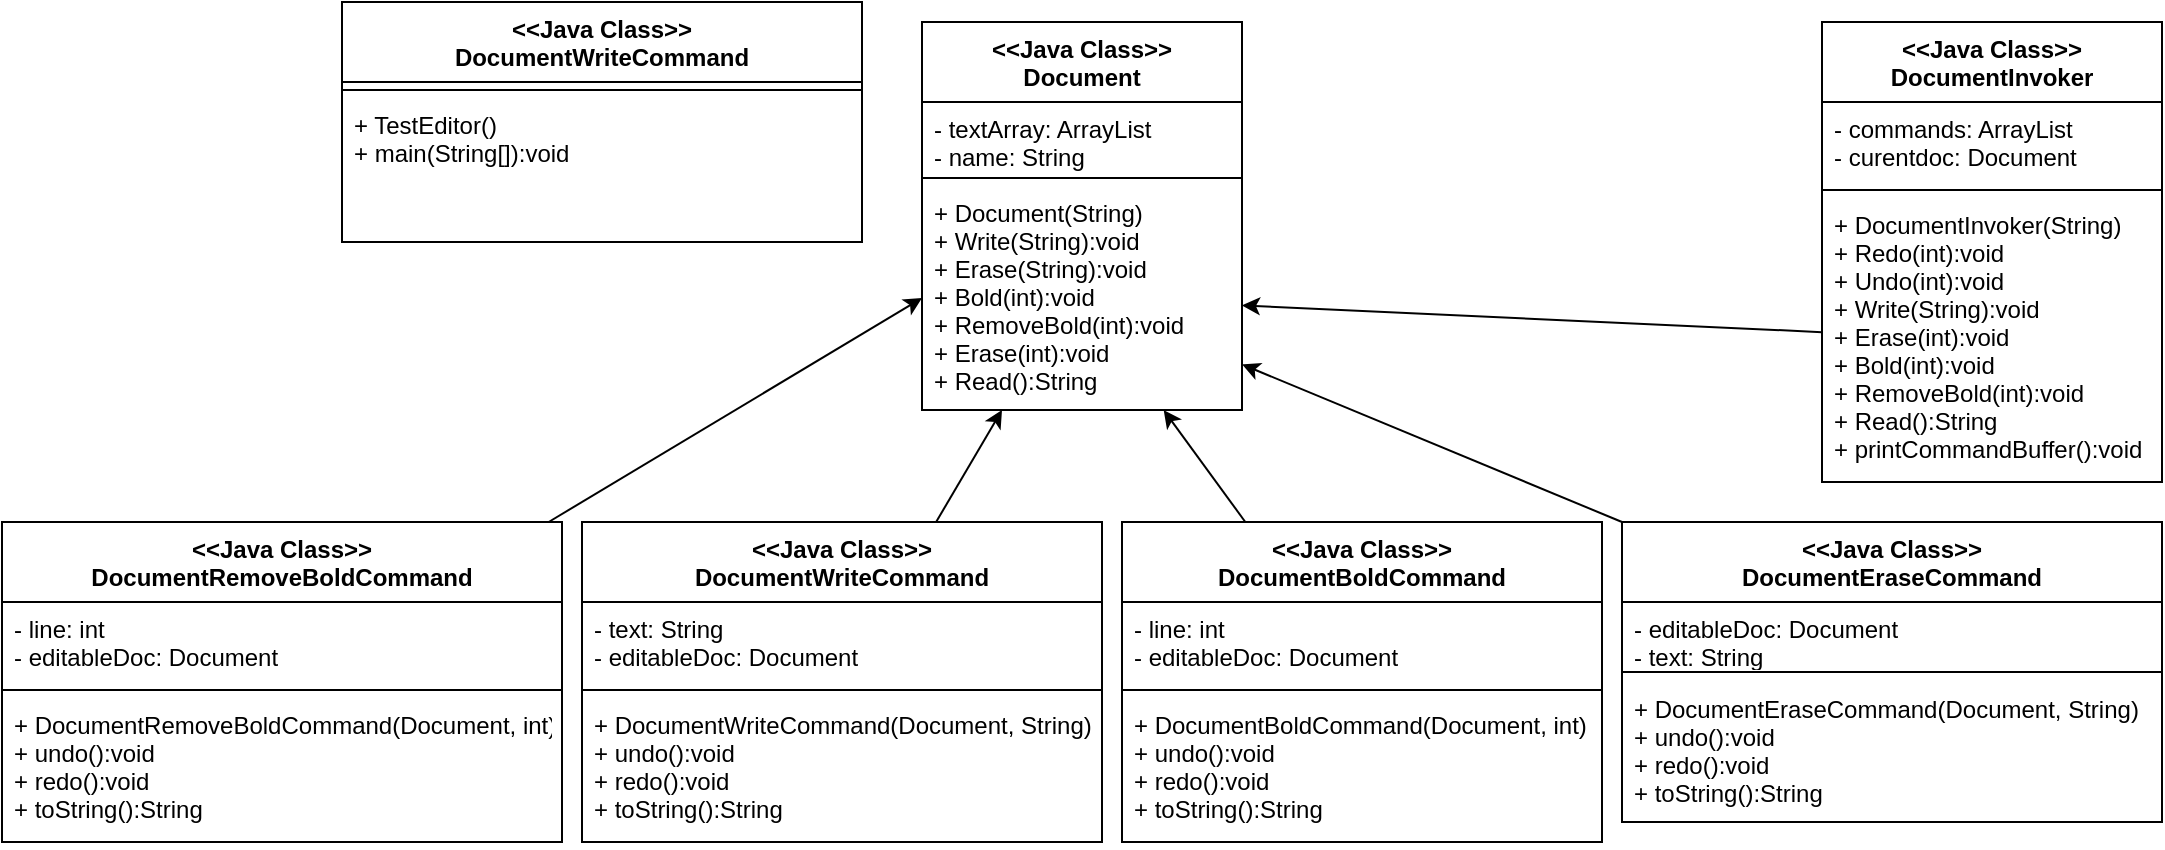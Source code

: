 <mxfile version="13.9.9" type="github">
  <diagram id="rZILC_RNAqL6gfjfFF5I" name="Page-1">
    <mxGraphModel dx="796" dy="1123" grid="1" gridSize="10" guides="1" tooltips="1" connect="1" arrows="1" fold="1" page="1" pageScale="1" pageWidth="1100" pageHeight="850" math="0" shadow="0">
      <root>
        <mxCell id="0" />
        <mxCell id="1" parent="0" />
        <mxCell id="8EcGT_sdDKhNDsGEmmb0-7" value="&lt;&lt;Java Class&gt;&gt;&#xa;Document" style="swimlane;fontStyle=1;align=center;verticalAlign=top;childLayout=stackLayout;horizontal=1;startSize=40;horizontalStack=0;resizeParent=1;resizeParentMax=0;resizeLast=0;collapsible=1;marginBottom=0;" parent="1" vertex="1">
          <mxGeometry x="470" y="120" width="160" height="194" as="geometry" />
        </mxCell>
        <mxCell id="8EcGT_sdDKhNDsGEmmb0-8" value="- textArray: ArrayList&#xa;- name: String&#xa;" style="text;strokeColor=none;fillColor=none;align=left;verticalAlign=top;spacingLeft=4;spacingRight=4;overflow=hidden;rotatable=0;points=[[0,0.5],[1,0.5]];portConstraint=eastwest;" parent="8EcGT_sdDKhNDsGEmmb0-7" vertex="1">
          <mxGeometry y="40" width="160" height="34" as="geometry" />
        </mxCell>
        <mxCell id="8EcGT_sdDKhNDsGEmmb0-9" value="" style="line;strokeWidth=1;fillColor=none;align=left;verticalAlign=middle;spacingTop=-1;spacingLeft=3;spacingRight=3;rotatable=0;labelPosition=right;points=[];portConstraint=eastwest;" parent="8EcGT_sdDKhNDsGEmmb0-7" vertex="1">
          <mxGeometry y="74" width="160" height="8" as="geometry" />
        </mxCell>
        <mxCell id="8EcGT_sdDKhNDsGEmmb0-10" value="+ Document(String)&#xa;+ Write(String):void&#xa;+ Erase(String):void&#xa;+ Bold(int):void&#xa;+ RemoveBold(int):void&#xa;+ Erase(int):void&#xa;+ Read():String&#xa;" style="text;strokeColor=none;fillColor=none;align=left;verticalAlign=top;spacingLeft=4;spacingRight=4;overflow=hidden;rotatable=0;points=[[0,0.5],[1,0.5]];portConstraint=eastwest;" parent="8EcGT_sdDKhNDsGEmmb0-7" vertex="1">
          <mxGeometry y="82" width="160" height="112" as="geometry" />
        </mxCell>
        <mxCell id="8EcGT_sdDKhNDsGEmmb0-11" value="&lt;&lt;Java Class&gt;&gt;&#xa;DocumentInvoker" style="swimlane;fontStyle=1;align=center;verticalAlign=top;childLayout=stackLayout;horizontal=1;startSize=40;horizontalStack=0;resizeParent=1;resizeParentMax=0;resizeLast=0;collapsible=1;marginBottom=0;" parent="1" vertex="1">
          <mxGeometry x="920" y="120" width="170" height="230" as="geometry" />
        </mxCell>
        <mxCell id="8EcGT_sdDKhNDsGEmmb0-12" value="- commands: ArrayList&#xa;- curentdoc: Document&#xa;&#xa;" style="text;strokeColor=none;fillColor=none;align=left;verticalAlign=top;spacingLeft=4;spacingRight=4;overflow=hidden;rotatable=0;points=[[0,0.5],[1,0.5]];portConstraint=eastwest;" parent="8EcGT_sdDKhNDsGEmmb0-11" vertex="1">
          <mxGeometry y="40" width="170" height="40" as="geometry" />
        </mxCell>
        <mxCell id="8EcGT_sdDKhNDsGEmmb0-13" value="" style="line;strokeWidth=1;fillColor=none;align=left;verticalAlign=middle;spacingTop=-1;spacingLeft=3;spacingRight=3;rotatable=0;labelPosition=right;points=[];portConstraint=eastwest;" parent="8EcGT_sdDKhNDsGEmmb0-11" vertex="1">
          <mxGeometry y="80" width="170" height="8" as="geometry" />
        </mxCell>
        <mxCell id="8EcGT_sdDKhNDsGEmmb0-14" value="+ DocumentInvoker(String)&#xa;+ Redo(int):void&#xa;+ Undo(int):void&#xa;+ Write(String):void&#xa;+ Erase(int):void&#xa;+ Bold(int):void&#xa;+ RemoveBold(int):void&#xa;+ Read():String&#xa;+ printCommandBuffer():void&#xa;&#xa;" style="text;strokeColor=none;fillColor=none;align=left;verticalAlign=top;spacingLeft=4;spacingRight=4;overflow=hidden;rotatable=0;points=[[0,0.5],[1,0.5]];portConstraint=eastwest;" parent="8EcGT_sdDKhNDsGEmmb0-11" vertex="1">
          <mxGeometry y="88" width="170" height="142" as="geometry" />
        </mxCell>
        <mxCell id="xhjMg1676FsiYojGgswD-1" value="" style="endArrow=classic;html=1;" edge="1" parent="1" source="8EcGT_sdDKhNDsGEmmb0-14" target="8EcGT_sdDKhNDsGEmmb0-10">
          <mxGeometry width="50" height="50" relative="1" as="geometry">
            <mxPoint x="600" y="260" as="sourcePoint" />
            <mxPoint x="650" y="210" as="targetPoint" />
          </mxGeometry>
        </mxCell>
        <mxCell id="xhjMg1676FsiYojGgswD-2" value="&lt;&lt;Java Class&gt;&gt;&#xa;DocumentEraseCommand" style="swimlane;fontStyle=1;align=center;verticalAlign=top;childLayout=stackLayout;horizontal=1;startSize=40;horizontalStack=0;resizeParent=1;resizeParentMax=0;resizeLast=0;collapsible=1;marginBottom=0;" vertex="1" parent="1">
          <mxGeometry x="820" y="370" width="270" height="150" as="geometry" />
        </mxCell>
        <mxCell id="xhjMg1676FsiYojGgswD-3" value="- editableDoc: Document&#xa;- text: String&#xa;" style="text;strokeColor=none;fillColor=none;align=left;verticalAlign=top;spacingLeft=4;spacingRight=4;overflow=hidden;rotatable=0;points=[[0,0.5],[1,0.5]];portConstraint=eastwest;" vertex="1" parent="xhjMg1676FsiYojGgswD-2">
          <mxGeometry y="40" width="270" height="30" as="geometry" />
        </mxCell>
        <mxCell id="xhjMg1676FsiYojGgswD-4" value="" style="line;strokeWidth=1;fillColor=none;align=left;verticalAlign=middle;spacingTop=-1;spacingLeft=3;spacingRight=3;rotatable=0;labelPosition=right;points=[];portConstraint=eastwest;" vertex="1" parent="xhjMg1676FsiYojGgswD-2">
          <mxGeometry y="70" width="270" height="10" as="geometry" />
        </mxCell>
        <mxCell id="xhjMg1676FsiYojGgswD-5" value="+ DocumentEraseCommand(Document, String)&#xa;+ undo():void&#xa;+ redo():void&#xa;+ toString():String&#xa;&#xa;" style="text;strokeColor=none;fillColor=none;align=left;verticalAlign=top;spacingLeft=4;spacingRight=4;overflow=hidden;rotatable=0;points=[[0,0.5],[1,0.5]];portConstraint=eastwest;" vertex="1" parent="xhjMg1676FsiYojGgswD-2">
          <mxGeometry y="80" width="270" height="70" as="geometry" />
        </mxCell>
        <mxCell id="xhjMg1676FsiYojGgswD-6" value="" style="endArrow=classic;html=1;exitX=0;exitY=0;exitDx=0;exitDy=0;" edge="1" parent="1" source="xhjMg1676FsiYojGgswD-2" target="8EcGT_sdDKhNDsGEmmb0-10">
          <mxGeometry width="50" height="50" relative="1" as="geometry">
            <mxPoint x="620" y="600" as="sourcePoint" />
            <mxPoint x="670" y="550" as="targetPoint" />
          </mxGeometry>
        </mxCell>
        <mxCell id="xhjMg1676FsiYojGgswD-7" value="&lt;&lt;Java Class&gt;&gt;&#xa;DocumentBoldCommand" style="swimlane;fontStyle=1;align=center;verticalAlign=top;childLayout=stackLayout;horizontal=1;startSize=40;horizontalStack=0;resizeParent=1;resizeParentMax=0;resizeLast=0;collapsible=1;marginBottom=0;" vertex="1" parent="1">
          <mxGeometry x="570" y="370" width="240" height="160" as="geometry" />
        </mxCell>
        <mxCell id="xhjMg1676FsiYojGgswD-8" value="- line: int&#xa;- editableDoc: Document&#xa;" style="text;strokeColor=none;fillColor=none;align=left;verticalAlign=top;spacingLeft=4;spacingRight=4;overflow=hidden;rotatable=0;points=[[0,0.5],[1,0.5]];portConstraint=eastwest;" vertex="1" parent="xhjMg1676FsiYojGgswD-7">
          <mxGeometry y="40" width="240" height="40" as="geometry" />
        </mxCell>
        <mxCell id="xhjMg1676FsiYojGgswD-9" value="" style="line;strokeWidth=1;fillColor=none;align=left;verticalAlign=middle;spacingTop=-1;spacingLeft=3;spacingRight=3;rotatable=0;labelPosition=right;points=[];portConstraint=eastwest;" vertex="1" parent="xhjMg1676FsiYojGgswD-7">
          <mxGeometry y="80" width="240" height="8" as="geometry" />
        </mxCell>
        <mxCell id="xhjMg1676FsiYojGgswD-10" value="+ DocumentBoldCommand(Document, int)&#xa;+ undo():void&#xa;+ redo():void&#xa;+ toString():String&#xa;" style="text;strokeColor=none;fillColor=none;align=left;verticalAlign=top;spacingLeft=4;spacingRight=4;overflow=hidden;rotatable=0;points=[[0,0.5],[1,0.5]];portConstraint=eastwest;" vertex="1" parent="xhjMg1676FsiYojGgswD-7">
          <mxGeometry y="88" width="240" height="72" as="geometry" />
        </mxCell>
        <mxCell id="xhjMg1676FsiYojGgswD-11" value="" style="endArrow=classic;html=1;" edge="1" parent="1" source="xhjMg1676FsiYojGgswD-7" target="8EcGT_sdDKhNDsGEmmb0-10">
          <mxGeometry width="50" height="50" relative="1" as="geometry">
            <mxPoint x="380" y="560" as="sourcePoint" />
            <mxPoint x="430" y="510" as="targetPoint" />
          </mxGeometry>
        </mxCell>
        <mxCell id="xhjMg1676FsiYojGgswD-13" value="&lt;&lt;Java Class&gt;&gt;&#xa;DocumentWriteCommand" style="swimlane;fontStyle=1;align=center;verticalAlign=top;childLayout=stackLayout;horizontal=1;startSize=40;horizontalStack=0;resizeParent=1;resizeParentMax=0;resizeLast=0;collapsible=1;marginBottom=0;" vertex="1" parent="1">
          <mxGeometry x="300" y="370" width="260" height="160" as="geometry" />
        </mxCell>
        <mxCell id="xhjMg1676FsiYojGgswD-14" value="- text: String&#xa;- editableDoc: Document&#xa;" style="text;strokeColor=none;fillColor=none;align=left;verticalAlign=top;spacingLeft=4;spacingRight=4;overflow=hidden;rotatable=0;points=[[0,0.5],[1,0.5]];portConstraint=eastwest;" vertex="1" parent="xhjMg1676FsiYojGgswD-13">
          <mxGeometry y="40" width="260" height="40" as="geometry" />
        </mxCell>
        <mxCell id="xhjMg1676FsiYojGgswD-15" value="" style="line;strokeWidth=1;fillColor=none;align=left;verticalAlign=middle;spacingTop=-1;spacingLeft=3;spacingRight=3;rotatable=0;labelPosition=right;points=[];portConstraint=eastwest;" vertex="1" parent="xhjMg1676FsiYojGgswD-13">
          <mxGeometry y="80" width="260" height="8" as="geometry" />
        </mxCell>
        <mxCell id="xhjMg1676FsiYojGgswD-16" value="+ DocumentWriteCommand(Document, String)&#xa;+ undo():void&#xa;+ redo():void&#xa;+ toString():String&#xa;" style="text;strokeColor=none;fillColor=none;align=left;verticalAlign=top;spacingLeft=4;spacingRight=4;overflow=hidden;rotatable=0;points=[[0,0.5],[1,0.5]];portConstraint=eastwest;" vertex="1" parent="xhjMg1676FsiYojGgswD-13">
          <mxGeometry y="88" width="260" height="72" as="geometry" />
        </mxCell>
        <mxCell id="xhjMg1676FsiYojGgswD-17" value="" style="endArrow=classic;html=1;entryX=0.25;entryY=1;entryDx=0;entryDy=0;" edge="1" parent="1" source="xhjMg1676FsiYojGgswD-13" target="8EcGT_sdDKhNDsGEmmb0-7">
          <mxGeometry width="50" height="50" relative="1" as="geometry">
            <mxPoint x="360" y="330" as="sourcePoint" />
            <mxPoint x="410" y="280" as="targetPoint" />
          </mxGeometry>
        </mxCell>
        <mxCell id="xhjMg1676FsiYojGgswD-18" value="&lt;&lt;Java Class&gt;&gt;&#xa;DocumentRemoveBoldCommand" style="swimlane;fontStyle=1;align=center;verticalAlign=top;childLayout=stackLayout;horizontal=1;startSize=40;horizontalStack=0;resizeParent=1;resizeParentMax=0;resizeLast=0;collapsible=1;marginBottom=0;" vertex="1" parent="1">
          <mxGeometry x="10" y="370" width="280" height="160" as="geometry" />
        </mxCell>
        <mxCell id="xhjMg1676FsiYojGgswD-19" value="- line: int&#xa;- editableDoc: Document&#xa;" style="text;strokeColor=none;fillColor=none;align=left;verticalAlign=top;spacingLeft=4;spacingRight=4;overflow=hidden;rotatable=0;points=[[0,0.5],[1,0.5]];portConstraint=eastwest;" vertex="1" parent="xhjMg1676FsiYojGgswD-18">
          <mxGeometry y="40" width="280" height="40" as="geometry" />
        </mxCell>
        <mxCell id="xhjMg1676FsiYojGgswD-20" value="" style="line;strokeWidth=1;fillColor=none;align=left;verticalAlign=middle;spacingTop=-1;spacingLeft=3;spacingRight=3;rotatable=0;labelPosition=right;points=[];portConstraint=eastwest;" vertex="1" parent="xhjMg1676FsiYojGgswD-18">
          <mxGeometry y="80" width="280" height="8" as="geometry" />
        </mxCell>
        <mxCell id="xhjMg1676FsiYojGgswD-21" value="+ DocumentRemoveBoldCommand(Document, int)&#xa;+ undo():void&#xa;+ redo():void&#xa;+ toString():String&#xa;" style="text;strokeColor=none;fillColor=none;align=left;verticalAlign=top;spacingLeft=4;spacingRight=4;overflow=hidden;rotatable=0;points=[[0,0.5],[1,0.5]];portConstraint=eastwest;" vertex="1" parent="xhjMg1676FsiYojGgswD-18">
          <mxGeometry y="88" width="280" height="72" as="geometry" />
        </mxCell>
        <mxCell id="xhjMg1676FsiYojGgswD-22" value="" style="endArrow=classic;html=1;entryX=0;entryY=0.5;entryDx=0;entryDy=0;" edge="1" parent="1" source="xhjMg1676FsiYojGgswD-18" target="8EcGT_sdDKhNDsGEmmb0-10">
          <mxGeometry width="50" height="50" relative="1" as="geometry">
            <mxPoint x="270" y="410" as="sourcePoint" />
            <mxPoint x="320" y="360" as="targetPoint" />
          </mxGeometry>
        </mxCell>
        <mxCell id="xhjMg1676FsiYojGgswD-23" value="&lt;&lt;Java Class&gt;&gt;&#xa;DocumentWriteCommand" style="swimlane;fontStyle=1;align=center;verticalAlign=top;childLayout=stackLayout;horizontal=1;startSize=40;horizontalStack=0;resizeParent=1;resizeParentMax=0;resizeLast=0;collapsible=1;marginBottom=0;" vertex="1" parent="1">
          <mxGeometry x="180" y="110" width="260" height="120" as="geometry" />
        </mxCell>
        <mxCell id="xhjMg1676FsiYojGgswD-25" value="" style="line;strokeWidth=1;fillColor=none;align=left;verticalAlign=middle;spacingTop=-1;spacingLeft=3;spacingRight=3;rotatable=0;labelPosition=right;points=[];portConstraint=eastwest;" vertex="1" parent="xhjMg1676FsiYojGgswD-23">
          <mxGeometry y="40" width="260" height="8" as="geometry" />
        </mxCell>
        <mxCell id="xhjMg1676FsiYojGgswD-26" value="+ TestEditor()&#xa;+ main(String[]):void&#xa;" style="text;strokeColor=none;fillColor=none;align=left;verticalAlign=top;spacingLeft=4;spacingRight=4;overflow=hidden;rotatable=0;points=[[0,0.5],[1,0.5]];portConstraint=eastwest;" vertex="1" parent="xhjMg1676FsiYojGgswD-23">
          <mxGeometry y="48" width="260" height="72" as="geometry" />
        </mxCell>
      </root>
    </mxGraphModel>
  </diagram>
</mxfile>
